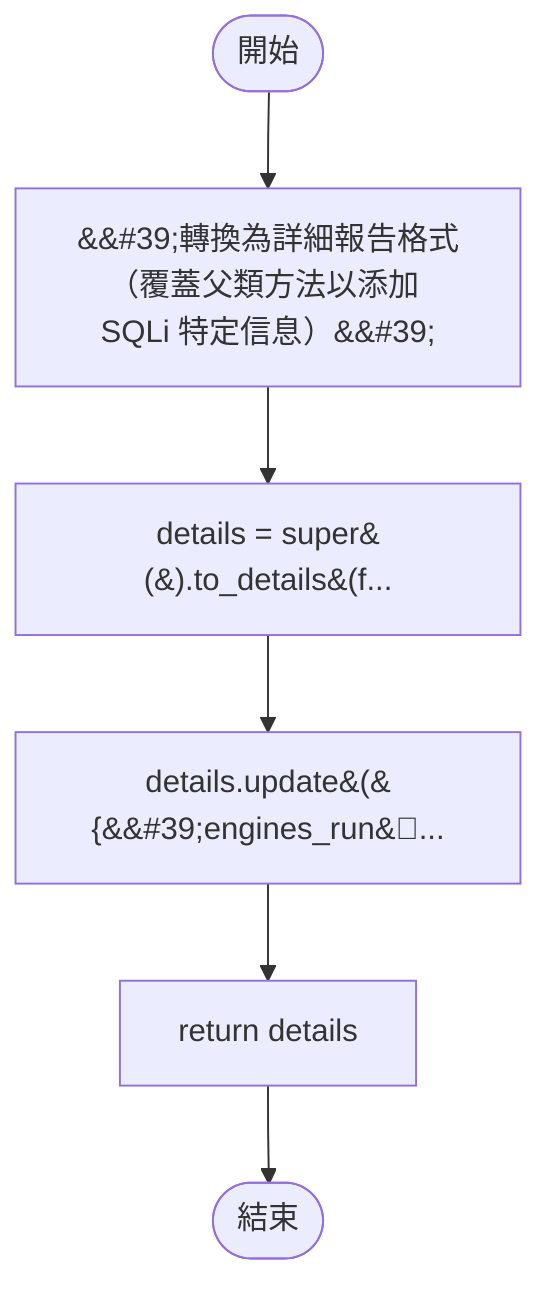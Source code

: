 flowchart TB
    n1([開始])
    n2([結束])
    n3[&amp;&#35;39;轉換為詳細報告格式（覆蓋父類方法以添加 SQLi 特定信息）&amp;&#35;39;]
    n4[details = super&#40;&#41;.to_details&#40;f...]
    n5[details.update&#40;&#123;&amp;&#35;39;engines_run&amp;&#3...]
    n6[return details]
    n1 --> n3
    n3 --> n4
    n4 --> n5
    n5 --> n6
    n6 --> n2